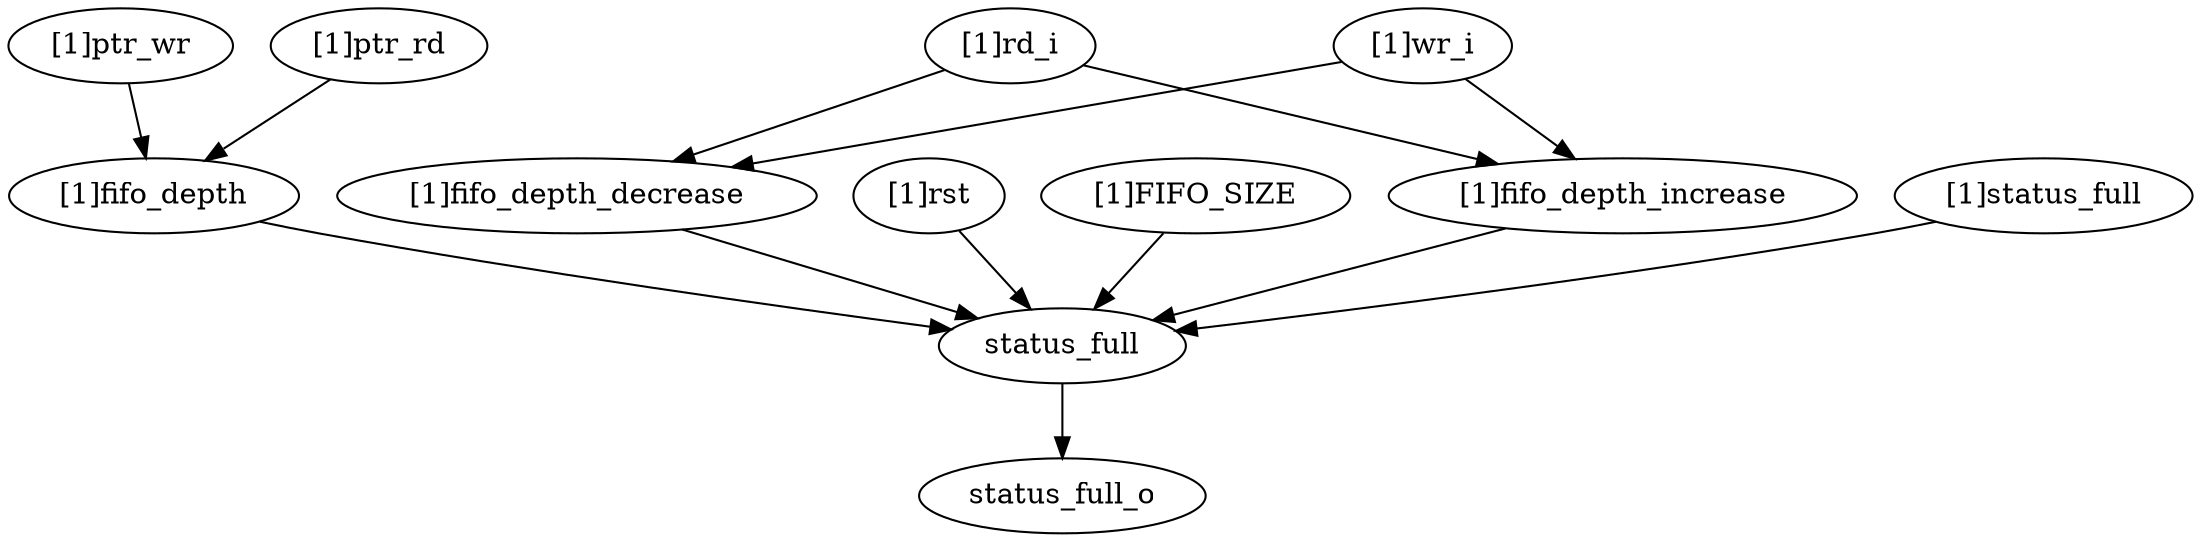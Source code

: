 strict digraph "" {
	"[1]fifo_depth"	 [complexity=8,
		importance=0.647324007563,
		rank=0.0809155009454];
	status_full	 [complexity=2,
		importance=0.196580987352,
		rank=0.0982904936759];
	"[1]fifo_depth" -> status_full;
	"[1]ptr_wr"	 [complexity=14,
		importance=0.705825599933,
		rank=0.0504161142809];
	"[1]ptr_wr" -> "[1]fifo_depth";
	"[1]fifo_depth_decrease"	 [complexity=5,
		importance=0.241684486499,
		rank=0.0483368972997];
	"[1]fifo_depth_decrease" -> status_full;
	status_full_o	 [complexity=0,
		importance=0.068771166044,
		rank=0.0];
	"[1]rst"	 [complexity=3,
		importance=0.626562092852,
		rank=0.208854030951];
	"[1]rst" -> status_full;
	"[1]FIFO_SIZE"	 [complexity=5,
		importance=0.4299811055,
		rank=0.0859962211001];
	"[1]FIFO_SIZE" -> status_full;
	status_full -> status_full_o;
	"[1]ptr_rd"	 [complexity=14,
		importance=0.696416215166,
		rank=0.049744015369];
	"[1]ptr_rd" -> "[1]fifo_depth";
	"[1]rd_i"	 [complexity=8,
		importance=0.278503617295,
		rank=0.0348129521619];
	"[1]rd_i" -> "[1]fifo_depth_decrease";
	"[1]fifo_depth_increase"	 [complexity=5,
		importance=0.438265473851,
		rank=0.0876530947701];
	"[1]rd_i" -> "[1]fifo_depth_increase";
	"[1]wr_i"	 [complexity=8,
		importance=0.278503617295,
		rank=0.0348129521619];
	"[1]wr_i" -> "[1]fifo_depth_decrease";
	"[1]wr_i" -> "[1]fifo_depth_increase";
	"[1]fifo_depth_increase" -> status_full;
	"[1]status_full"	 [complexity=5,
		importance=0.32439080866,
		rank=0.064878161732];
	"[1]status_full" -> status_full;
}
